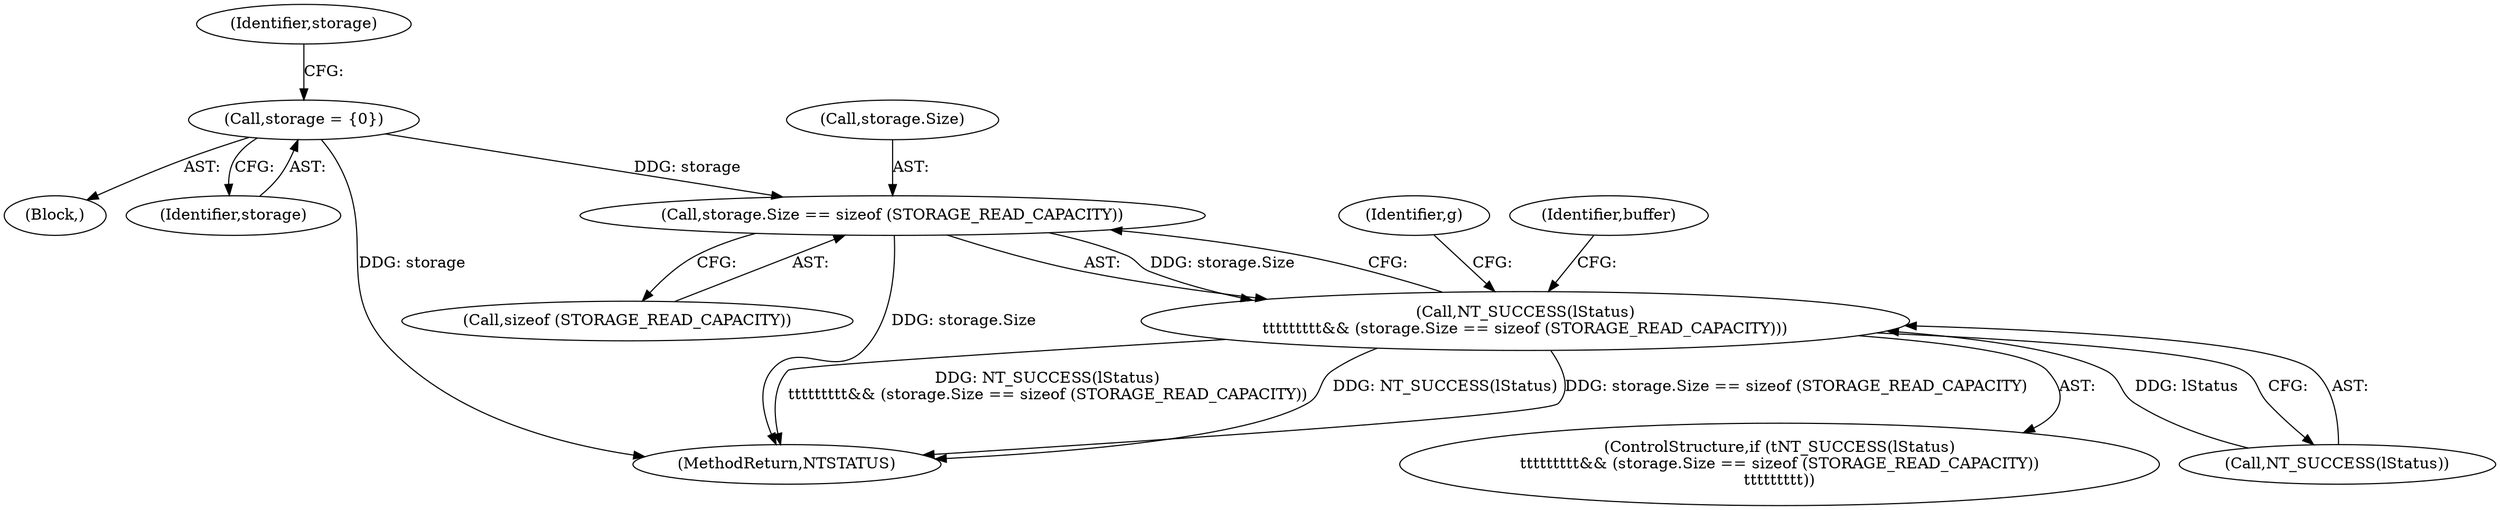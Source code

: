 digraph "0_VeraCrypt_f30f9339c9a0b9bbcc6f5ad38804af39db1f479e@API" {
"1002276" [label="(Call,storage.Size == sizeof (STORAGE_READ_CAPACITY))"];
"1002245" [label="(Call,storage = {0})"];
"1002273" [label="(Call,NT_SUCCESS(lStatus)\n\t\t\t\t\t\t\t\t\t&& (storage.Size == sizeof (STORAGE_READ_CAPACITY)))"];
"1002243" [label="(Block,)"];
"1002280" [label="(Call,sizeof (STORAGE_READ_CAPACITY))"];
"1002246" [label="(Identifier,storage)"];
"1002245" [label="(Call,storage = {0})"];
"1002274" [label="(Call,NT_SUCCESS(lStatus))"];
"1003200" [label="(MethodReturn,NTSTATUS)"];
"1002277" [label="(Call,storage.Size)"];
"1002286" [label="(Identifier,g)"];
"1002276" [label="(Call,storage.Size == sizeof (STORAGE_READ_CAPACITY))"];
"1002295" [label="(Identifier,buffer)"];
"1002273" [label="(Call,NT_SUCCESS(lStatus)\n\t\t\t\t\t\t\t\t\t&& (storage.Size == sizeof (STORAGE_READ_CAPACITY)))"];
"1002272" [label="(ControlStructure,if (\tNT_SUCCESS(lStatus)\n\t\t\t\t\t\t\t\t\t&& (storage.Size == sizeof (STORAGE_READ_CAPACITY))\n\t\t\t\t\t\t\t\t\t))"];
"1002250" [label="(Identifier,storage)"];
"1002276" -> "1002273"  [label="AST: "];
"1002276" -> "1002280"  [label="CFG: "];
"1002277" -> "1002276"  [label="AST: "];
"1002280" -> "1002276"  [label="AST: "];
"1002273" -> "1002276"  [label="CFG: "];
"1002276" -> "1003200"  [label="DDG: storage.Size"];
"1002276" -> "1002273"  [label="DDG: storage.Size"];
"1002245" -> "1002276"  [label="DDG: storage"];
"1002245" -> "1002243"  [label="AST: "];
"1002245" -> "1002246"  [label="CFG: "];
"1002246" -> "1002245"  [label="AST: "];
"1002250" -> "1002245"  [label="CFG: "];
"1002245" -> "1003200"  [label="DDG: storage"];
"1002273" -> "1002272"  [label="AST: "];
"1002273" -> "1002274"  [label="CFG: "];
"1002274" -> "1002273"  [label="AST: "];
"1002286" -> "1002273"  [label="CFG: "];
"1002295" -> "1002273"  [label="CFG: "];
"1002273" -> "1003200"  [label="DDG: NT_SUCCESS(lStatus)\n\t\t\t\t\t\t\t\t\t&& (storage.Size == sizeof (STORAGE_READ_CAPACITY))"];
"1002273" -> "1003200"  [label="DDG: NT_SUCCESS(lStatus)"];
"1002273" -> "1003200"  [label="DDG: storage.Size == sizeof (STORAGE_READ_CAPACITY)"];
"1002274" -> "1002273"  [label="DDG: lStatus"];
}
